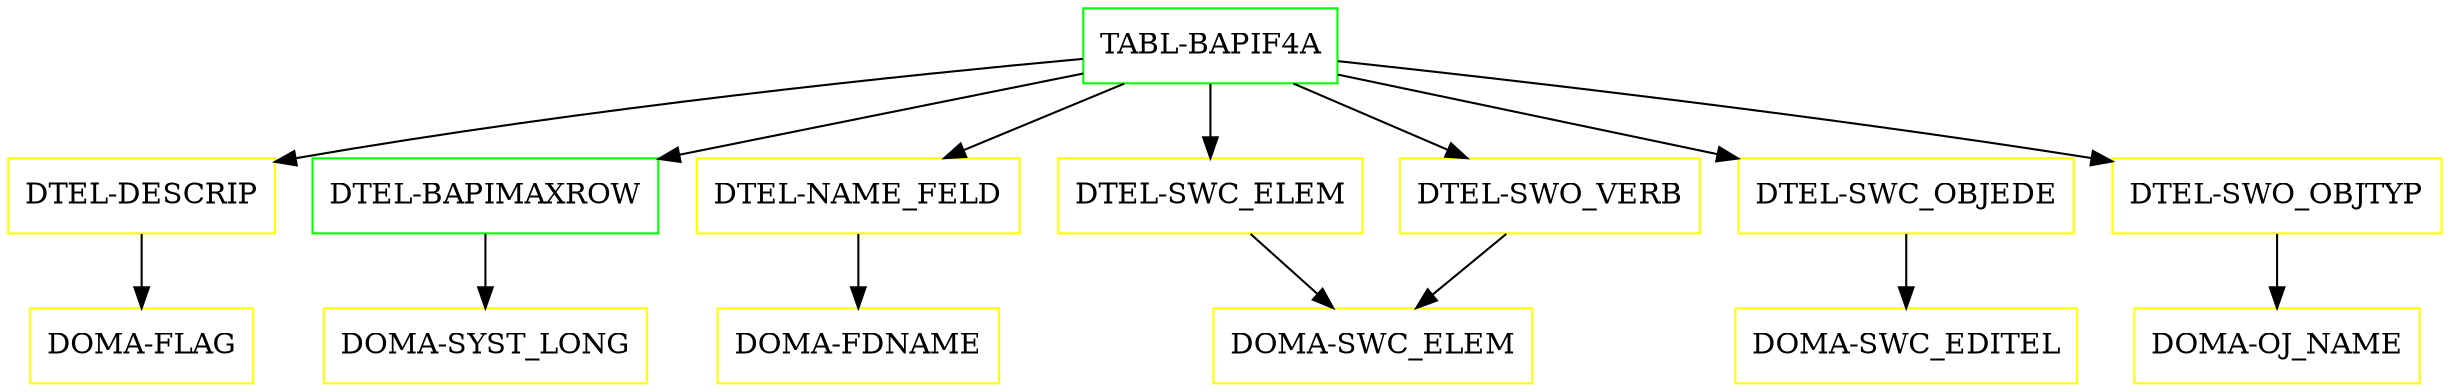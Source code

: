 digraph G {
  "TABL-BAPIF4A" [shape=box,color=green];
  "DTEL-DESCRIP" [shape=box,color=yellow,URL="./DTEL_DESCRIP.html"];
  "DOMA-FLAG" [shape=box,color=yellow,URL="./DOMA_FLAG.html"];
  "DTEL-BAPIMAXROW" [shape=box,color=green,URL="./DTEL_BAPIMAXROW.html"];
  "DOMA-SYST_LONG" [shape=box,color=yellow,URL="./DOMA_SYST_LONG.html"];
  "DTEL-NAME_FELD" [shape=box,color=yellow,URL="./DTEL_NAME_FELD.html"];
  "DOMA-FDNAME" [shape=box,color=yellow,URL="./DOMA_FDNAME.html"];
  "DTEL-SWC_ELEM" [shape=box,color=yellow,URL="./DTEL_SWC_ELEM.html"];
  "DOMA-SWC_ELEM" [shape=box,color=yellow,URL="./DOMA_SWC_ELEM.html"];
  "DTEL-SWO_VERB" [shape=box,color=yellow,URL="./DTEL_SWO_VERB.html"];
  "DTEL-SWC_OBJEDE" [shape=box,color=yellow,URL="./DTEL_SWC_OBJEDE.html"];
  "DOMA-SWC_EDITEL" [shape=box,color=yellow,URL="./DOMA_SWC_EDITEL.html"];
  "DTEL-SWO_OBJTYP" [shape=box,color=yellow,URL="./DTEL_SWO_OBJTYP.html"];
  "DOMA-OJ_NAME" [shape=box,color=yellow,URL="./DOMA_OJ_NAME.html"];
  "TABL-BAPIF4A" -> "DTEL-SWO_OBJTYP";
  "TABL-BAPIF4A" -> "DTEL-SWC_OBJEDE";
  "TABL-BAPIF4A" -> "DTEL-SWO_VERB";
  "TABL-BAPIF4A" -> "DTEL-SWC_ELEM";
  "TABL-BAPIF4A" -> "DTEL-NAME_FELD";
  "TABL-BAPIF4A" -> "DTEL-BAPIMAXROW";
  "TABL-BAPIF4A" -> "DTEL-DESCRIP";
  "DTEL-DESCRIP" -> "DOMA-FLAG";
  "DTEL-BAPIMAXROW" -> "DOMA-SYST_LONG";
  "DTEL-NAME_FELD" -> "DOMA-FDNAME";
  "DTEL-SWC_ELEM" -> "DOMA-SWC_ELEM";
  "DTEL-SWO_VERB" -> "DOMA-SWC_ELEM";
  "DTEL-SWC_OBJEDE" -> "DOMA-SWC_EDITEL";
  "DTEL-SWO_OBJTYP" -> "DOMA-OJ_NAME";
}
